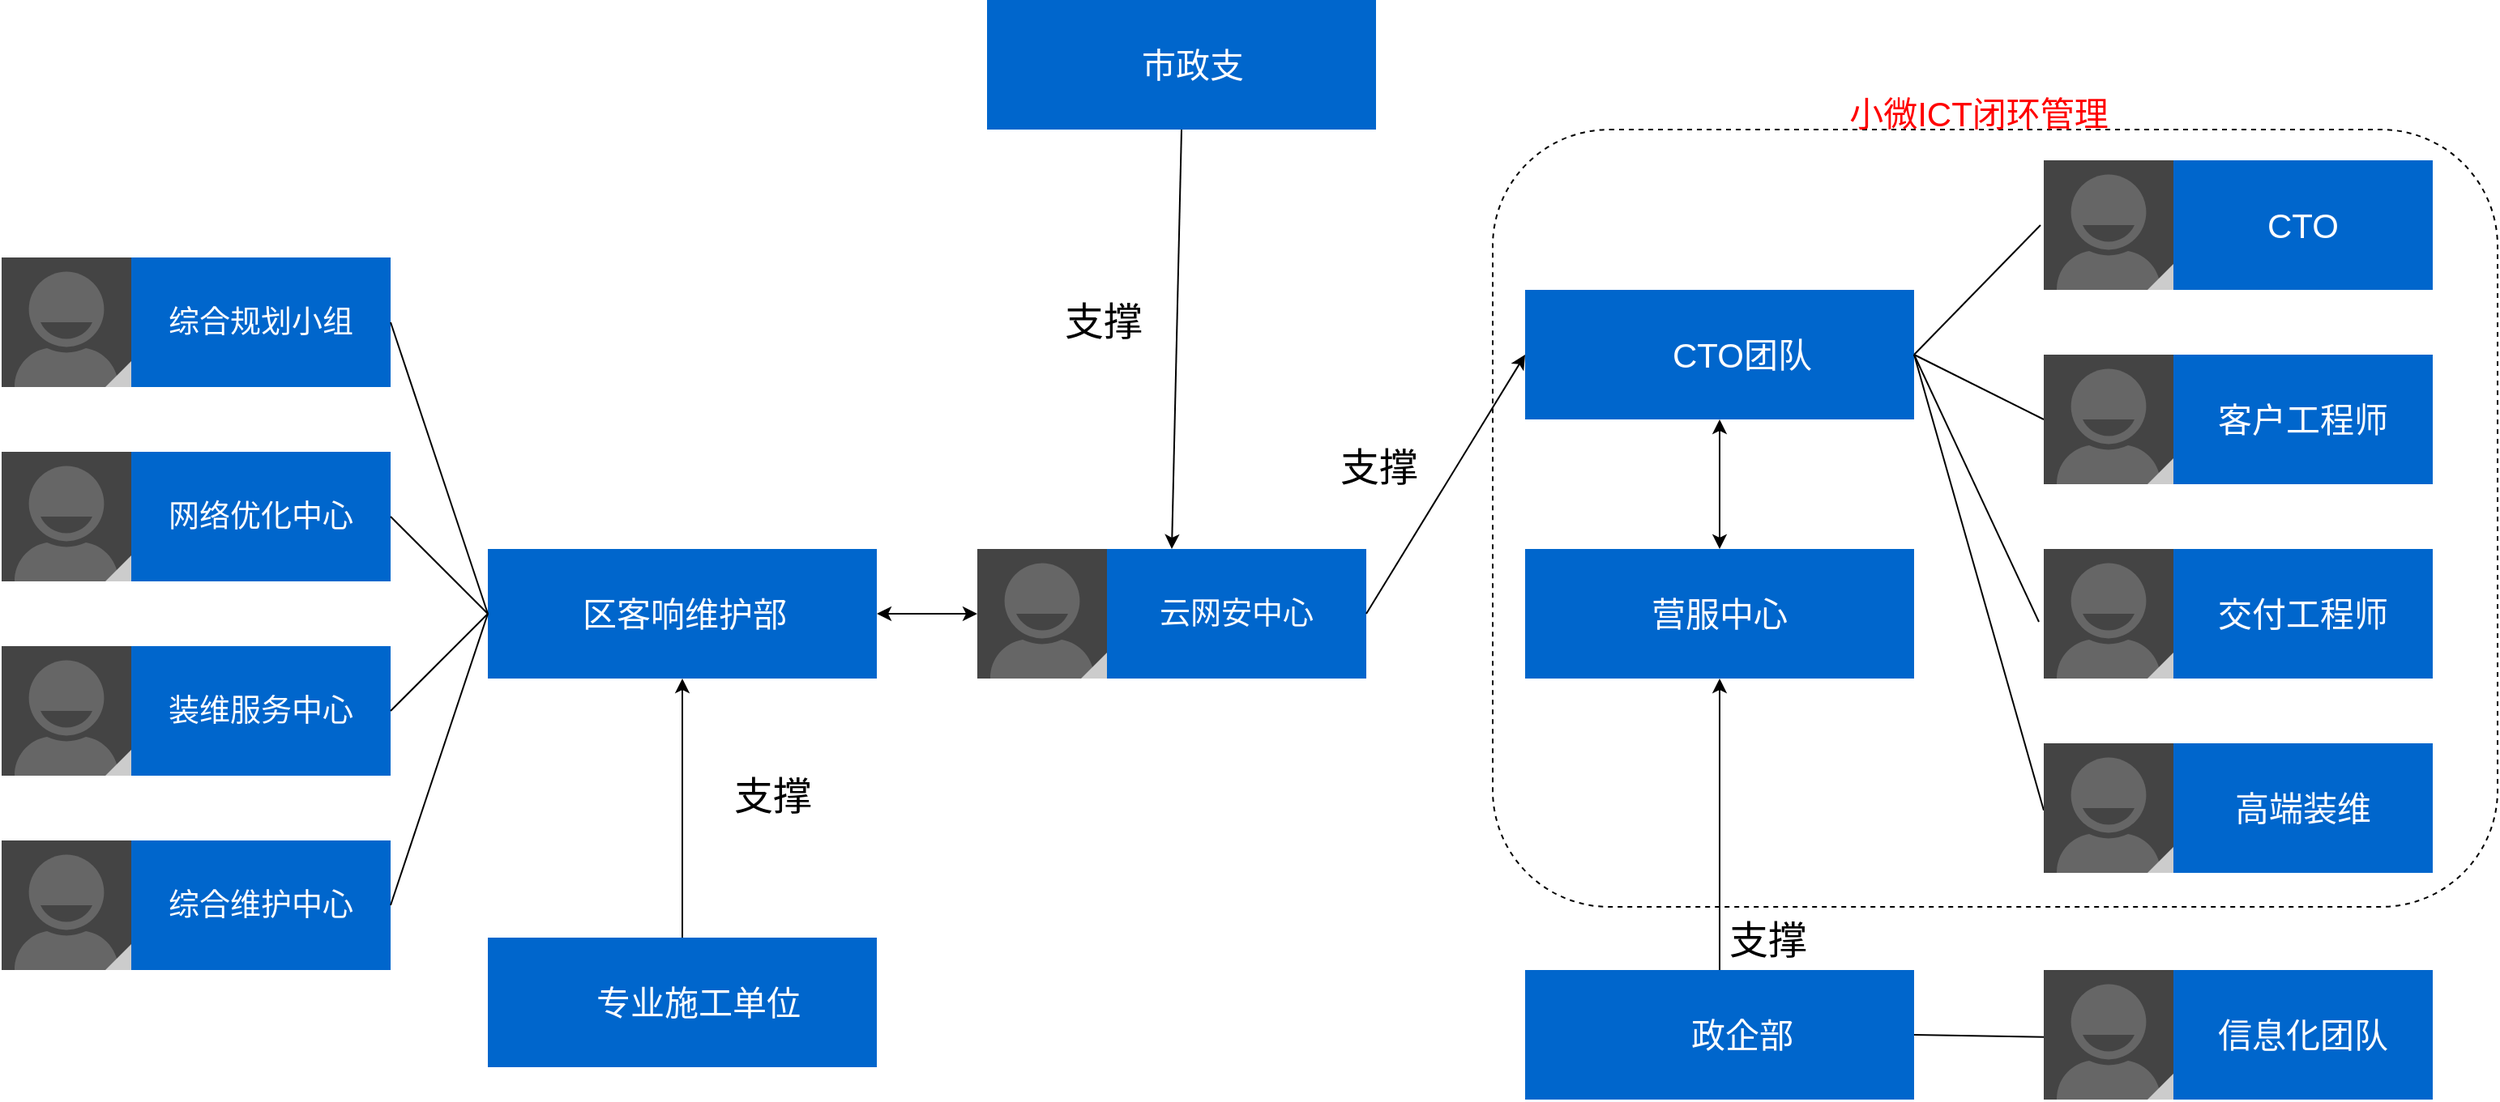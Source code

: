 <mxfile version="14.7.6" type="github">
  <diagram id="mZoeGFBJd2qPmY7S9i2l" name="第 1 页">
    <mxGraphModel dx="2413" dy="827" grid="1" gridSize="10" guides="1" tooltips="1" connect="1" arrows="1" fold="1" page="0" pageScale="1" pageWidth="827" pageHeight="1169" math="0" shadow="0">
      <root>
        <mxCell id="0" />
        <mxCell id="1" parent="0" />
        <mxCell id="cnSfAzxbxcXebwONDiKh-3" value="" style="rounded=1;whiteSpace=wrap;html=1;fillColor=none;dashed=1;" vertex="1" parent="1">
          <mxGeometry x="140" y="101" width="620" height="480" as="geometry" />
        </mxCell>
        <mxCell id="Q5Fud4AHKC7Yzbmz-aem-5" value="" style="group" parent="1" vertex="1" connectable="0">
          <mxGeometry x="-178" y="360" width="240" height="80" as="geometry" />
        </mxCell>
        <mxCell id="Q5Fud4AHKC7Yzbmz-aem-1" value="" style="verticalLabelPosition=bottom;verticalAlign=top;html=1;shadow=0;dashed=0;strokeWidth=1;shape=mxgraph.android.contact_badge_normal;" parent="Q5Fud4AHKC7Yzbmz-aem-5" vertex="1">
          <mxGeometry width="80" height="80" as="geometry" />
        </mxCell>
        <mxCell id="Q5Fud4AHKC7Yzbmz-aem-2" value="" style="verticalLabelPosition=bottom;verticalAlign=top;html=1;shadow=0;dashed=0;strokeWidth=1;strokeColor=none;shape=rect;fillColor=#0066CC;" parent="Q5Fud4AHKC7Yzbmz-aem-5" vertex="1">
          <mxGeometry x="80" width="160" height="80" as="geometry" />
        </mxCell>
        <mxCell id="Q5Fud4AHKC7Yzbmz-aem-4" value="&lt;font color=&quot;#ffffff&quot; style=&quot;font-size: 19px&quot;&gt;云网安中心&lt;/font&gt;" style="text;html=1;strokeColor=none;fillColor=none;align=center;verticalAlign=middle;whiteSpace=wrap;rounded=0;" parent="Q5Fud4AHKC7Yzbmz-aem-5" vertex="1">
          <mxGeometry x="100" y="20" width="120" height="40" as="geometry" />
        </mxCell>
        <mxCell id="Q5Fud4AHKC7Yzbmz-aem-10" value="" style="group" parent="1" vertex="1" connectable="0">
          <mxGeometry x="-172" y="21" width="240" height="80" as="geometry" />
        </mxCell>
        <mxCell id="Q5Fud4AHKC7Yzbmz-aem-8" value="" style="verticalLabelPosition=bottom;verticalAlign=top;html=1;shadow=0;dashed=0;strokeWidth=1;strokeColor=none;shape=rect;fillColor=#0066CC;" parent="Q5Fud4AHKC7Yzbmz-aem-10" vertex="1">
          <mxGeometry width="240" height="80" as="geometry" />
        </mxCell>
        <mxCell id="Q5Fud4AHKC7Yzbmz-aem-9" value="&lt;font color=&quot;#ffffff&quot; style=&quot;font-size: 21px&quot;&gt;市政支&lt;/font&gt;" style="text;html=1;strokeColor=none;fillColor=none;align=center;verticalAlign=middle;whiteSpace=wrap;rounded=0;" parent="Q5Fud4AHKC7Yzbmz-aem-10" vertex="1">
          <mxGeometry x="74" y="20" width="120" height="40" as="geometry" />
        </mxCell>
        <mxCell id="Q5Fud4AHKC7Yzbmz-aem-38" value="" style="group" parent="Q5Fud4AHKC7Yzbmz-aem-10" vertex="1" connectable="0">
          <mxGeometry width="240" height="80" as="geometry" />
        </mxCell>
        <mxCell id="Q5Fud4AHKC7Yzbmz-aem-39" value="" style="verticalLabelPosition=bottom;verticalAlign=top;html=1;shadow=0;dashed=0;strokeWidth=1;strokeColor=none;shape=rect;fillColor=#0066CC;" parent="Q5Fud4AHKC7Yzbmz-aem-38" vertex="1">
          <mxGeometry width="240" height="80" as="geometry" />
        </mxCell>
        <mxCell id="Q5Fud4AHKC7Yzbmz-aem-40" value="&lt;font color=&quot;#ffffff&quot; style=&quot;font-size: 21px&quot;&gt;市政支&lt;/font&gt;" style="text;html=1;strokeColor=none;fillColor=none;align=center;verticalAlign=middle;whiteSpace=wrap;rounded=0;" parent="Q5Fud4AHKC7Yzbmz-aem-38" vertex="1">
          <mxGeometry x="60" y="20" width="134" height="40" as="geometry" />
        </mxCell>
        <mxCell id="Q5Fud4AHKC7Yzbmz-aem-31" value="" style="group" parent="1" vertex="1" connectable="0">
          <mxGeometry x="160" y="200" width="240" height="80" as="geometry" />
        </mxCell>
        <mxCell id="Q5Fud4AHKC7Yzbmz-aem-24" value="" style="verticalLabelPosition=bottom;verticalAlign=top;html=1;shadow=0;dashed=0;strokeWidth=1;strokeColor=none;shape=rect;fillColor=#0066CC;" parent="Q5Fud4AHKC7Yzbmz-aem-31" vertex="1">
          <mxGeometry width="240" height="80" as="geometry" />
        </mxCell>
        <mxCell id="Q5Fud4AHKC7Yzbmz-aem-25" value="&lt;font color=&quot;#ffffff&quot; style=&quot;font-size: 21px&quot;&gt;CTO团队&lt;/font&gt;" style="text;html=1;strokeColor=none;fillColor=none;align=center;verticalAlign=middle;whiteSpace=wrap;rounded=0;" parent="Q5Fud4AHKC7Yzbmz-aem-31" vertex="1">
          <mxGeometry x="74" y="20" width="120" height="40" as="geometry" />
        </mxCell>
        <mxCell id="Q5Fud4AHKC7Yzbmz-aem-33" value="" style="group" parent="1" vertex="1" connectable="0">
          <mxGeometry x="160" y="620" width="240" height="80" as="geometry" />
        </mxCell>
        <mxCell id="Q5Fud4AHKC7Yzbmz-aem-20" value="" style="verticalLabelPosition=bottom;verticalAlign=top;html=1;shadow=0;dashed=0;strokeWidth=1;strokeColor=none;shape=rect;fillColor=#0066CC;" parent="Q5Fud4AHKC7Yzbmz-aem-33" vertex="1">
          <mxGeometry width="240" height="80" as="geometry" />
        </mxCell>
        <mxCell id="Q5Fud4AHKC7Yzbmz-aem-21" value="&lt;font color=&quot;#ffffff&quot; style=&quot;font-size: 21px&quot;&gt;政企部&lt;/font&gt;" style="text;html=1;strokeColor=none;fillColor=none;align=center;verticalAlign=middle;whiteSpace=wrap;rounded=0;" parent="Q5Fud4AHKC7Yzbmz-aem-33" vertex="1">
          <mxGeometry x="74" y="20" width="120" height="40" as="geometry" />
        </mxCell>
        <mxCell id="Q5Fud4AHKC7Yzbmz-aem-34" value="" style="group" parent="1" vertex="1" connectable="0">
          <mxGeometry x="-480" y="600" width="240" height="80" as="geometry" />
        </mxCell>
        <mxCell id="Q5Fud4AHKC7Yzbmz-aem-18" value="" style="verticalLabelPosition=bottom;verticalAlign=top;html=1;shadow=0;dashed=0;strokeWidth=1;strokeColor=none;shape=rect;fillColor=#0066CC;" parent="Q5Fud4AHKC7Yzbmz-aem-34" vertex="1">
          <mxGeometry width="240" height="80" as="geometry" />
        </mxCell>
        <mxCell id="Q5Fud4AHKC7Yzbmz-aem-19" value="&lt;font color=&quot;#ffffff&quot; style=&quot;font-size: 21px&quot;&gt;专业施工单位&lt;/font&gt;" style="text;html=1;strokeColor=none;fillColor=none;align=center;verticalAlign=middle;whiteSpace=wrap;rounded=0;" parent="Q5Fud4AHKC7Yzbmz-aem-34" vertex="1">
          <mxGeometry x="50" y="20" width="160" height="40" as="geometry" />
        </mxCell>
        <mxCell id="Q5Fud4AHKC7Yzbmz-aem-41" value="" style="group" parent="1" vertex="1" connectable="0">
          <mxGeometry x="-480" y="360" width="240" height="80" as="geometry" />
        </mxCell>
        <mxCell id="Q5Fud4AHKC7Yzbmz-aem-28" value="" style="verticalLabelPosition=bottom;verticalAlign=top;html=1;shadow=0;dashed=0;strokeWidth=1;strokeColor=none;shape=rect;fillColor=#0066CC;" parent="Q5Fud4AHKC7Yzbmz-aem-41" vertex="1">
          <mxGeometry width="240" height="80" as="geometry" />
        </mxCell>
        <mxCell id="Q5Fud4AHKC7Yzbmz-aem-29" value="&lt;font color=&quot;#ffffff&quot; style=&quot;font-size: 21px&quot;&gt;区客响维护部&lt;/font&gt;" style="text;html=1;strokeColor=none;fillColor=none;align=center;verticalAlign=middle;whiteSpace=wrap;rounded=0;" parent="Q5Fud4AHKC7Yzbmz-aem-41" vertex="1">
          <mxGeometry x="40" y="20" width="163" height="40" as="geometry" />
        </mxCell>
        <mxCell id="Q5Fud4AHKC7Yzbmz-aem-42" value="" style="group" parent="1" vertex="1" connectable="0">
          <mxGeometry x="160" y="360" width="240" height="80" as="geometry" />
        </mxCell>
        <mxCell id="Q5Fud4AHKC7Yzbmz-aem-12" value="" style="verticalLabelPosition=bottom;verticalAlign=top;html=1;shadow=0;dashed=0;strokeWidth=1;strokeColor=none;shape=rect;fillColor=#0066CC;" parent="Q5Fud4AHKC7Yzbmz-aem-42" vertex="1">
          <mxGeometry width="240" height="80" as="geometry" />
        </mxCell>
        <mxCell id="Q5Fud4AHKC7Yzbmz-aem-13" value="&lt;font color=&quot;#ffffff&quot; style=&quot;font-size: 21px&quot;&gt;营服中心&lt;/font&gt;" style="text;html=1;strokeColor=none;fillColor=none;align=center;verticalAlign=middle;whiteSpace=wrap;rounded=0;" parent="Q5Fud4AHKC7Yzbmz-aem-42" vertex="1">
          <mxGeometry x="60" y="20" width="120" height="40" as="geometry" />
        </mxCell>
        <mxCell id="Q5Fud4AHKC7Yzbmz-aem-45" value="" style="group" parent="1" vertex="1" connectable="0">
          <mxGeometry x="-780" y="180" width="240" height="80" as="geometry" />
        </mxCell>
        <mxCell id="Q5Fud4AHKC7Yzbmz-aem-46" value="" style="verticalLabelPosition=bottom;verticalAlign=top;html=1;shadow=0;dashed=0;strokeWidth=1;shape=mxgraph.android.contact_badge_normal;" parent="Q5Fud4AHKC7Yzbmz-aem-45" vertex="1">
          <mxGeometry width="80" height="80" as="geometry" />
        </mxCell>
        <mxCell id="Q5Fud4AHKC7Yzbmz-aem-47" value="" style="verticalLabelPosition=bottom;verticalAlign=top;html=1;shadow=0;dashed=0;strokeWidth=1;strokeColor=none;shape=rect;fillColor=#0066CC;" parent="Q5Fud4AHKC7Yzbmz-aem-45" vertex="1">
          <mxGeometry x="80" width="160" height="80" as="geometry" />
        </mxCell>
        <mxCell id="Q5Fud4AHKC7Yzbmz-aem-48" value="&lt;font color=&quot;#ffffff&quot; style=&quot;font-size: 19px&quot;&gt;综合规划小组&lt;/font&gt;" style="text;html=1;strokeColor=none;fillColor=none;align=center;verticalAlign=middle;whiteSpace=wrap;rounded=0;fontSize=19;" parent="Q5Fud4AHKC7Yzbmz-aem-45" vertex="1">
          <mxGeometry x="100" y="20" width="120" height="40" as="geometry" />
        </mxCell>
        <mxCell id="Q5Fud4AHKC7Yzbmz-aem-49" value="" style="group" parent="1" vertex="1" connectable="0">
          <mxGeometry x="-780" y="300" width="240" height="80" as="geometry" />
        </mxCell>
        <mxCell id="Q5Fud4AHKC7Yzbmz-aem-50" value="" style="verticalLabelPosition=bottom;verticalAlign=top;html=1;shadow=0;dashed=0;strokeWidth=1;shape=mxgraph.android.contact_badge_normal;" parent="Q5Fud4AHKC7Yzbmz-aem-49" vertex="1">
          <mxGeometry width="80" height="80" as="geometry" />
        </mxCell>
        <mxCell id="Q5Fud4AHKC7Yzbmz-aem-51" value="" style="verticalLabelPosition=bottom;verticalAlign=top;html=1;shadow=0;dashed=0;strokeWidth=1;strokeColor=none;shape=rect;fillColor=#0066CC;" parent="Q5Fud4AHKC7Yzbmz-aem-49" vertex="1">
          <mxGeometry x="80" width="160" height="80" as="geometry" />
        </mxCell>
        <mxCell id="Q5Fud4AHKC7Yzbmz-aem-52" value="&lt;font color=&quot;#ffffff&quot; style=&quot;font-size: 19px&quot;&gt;网络优化中心&lt;/font&gt;" style="text;html=1;strokeColor=none;fillColor=none;align=center;verticalAlign=middle;whiteSpace=wrap;rounded=0;" parent="Q5Fud4AHKC7Yzbmz-aem-49" vertex="1">
          <mxGeometry x="100" y="20" width="120" height="40" as="geometry" />
        </mxCell>
        <mxCell id="Q5Fud4AHKC7Yzbmz-aem-53" value="" style="group" parent="1" vertex="1" connectable="0">
          <mxGeometry x="-780" y="420" width="240" height="80" as="geometry" />
        </mxCell>
        <mxCell id="Q5Fud4AHKC7Yzbmz-aem-54" value="" style="verticalLabelPosition=bottom;verticalAlign=top;html=1;shadow=0;dashed=0;strokeWidth=1;shape=mxgraph.android.contact_badge_normal;" parent="Q5Fud4AHKC7Yzbmz-aem-53" vertex="1">
          <mxGeometry width="80" height="80" as="geometry" />
        </mxCell>
        <mxCell id="Q5Fud4AHKC7Yzbmz-aem-55" value="" style="verticalLabelPosition=bottom;verticalAlign=top;html=1;shadow=0;dashed=0;strokeWidth=1;strokeColor=none;shape=rect;fillColor=#0066CC;" parent="Q5Fud4AHKC7Yzbmz-aem-53" vertex="1">
          <mxGeometry x="80" width="160" height="80" as="geometry" />
        </mxCell>
        <mxCell id="Q5Fud4AHKC7Yzbmz-aem-56" value="&lt;font color=&quot;#ffffff&quot; style=&quot;font-size: 19px&quot;&gt;装维服务中心&lt;/font&gt;" style="text;html=1;strokeColor=none;fillColor=none;align=center;verticalAlign=middle;whiteSpace=wrap;rounded=0;" parent="Q5Fud4AHKC7Yzbmz-aem-53" vertex="1">
          <mxGeometry x="100" y="20" width="120" height="40" as="geometry" />
        </mxCell>
        <mxCell id="Q5Fud4AHKC7Yzbmz-aem-57" value="" style="group" parent="1" vertex="1" connectable="0">
          <mxGeometry x="-780" y="540" width="240" height="80" as="geometry" />
        </mxCell>
        <mxCell id="Q5Fud4AHKC7Yzbmz-aem-58" value="" style="verticalLabelPosition=bottom;verticalAlign=top;html=1;shadow=0;dashed=0;strokeWidth=1;shape=mxgraph.android.contact_badge_normal;" parent="Q5Fud4AHKC7Yzbmz-aem-57" vertex="1">
          <mxGeometry width="80" height="80" as="geometry" />
        </mxCell>
        <mxCell id="Q5Fud4AHKC7Yzbmz-aem-59" value="" style="verticalLabelPosition=bottom;verticalAlign=top;html=1;shadow=0;dashed=0;strokeWidth=1;strokeColor=none;shape=rect;fillColor=#0066CC;" parent="Q5Fud4AHKC7Yzbmz-aem-57" vertex="1">
          <mxGeometry x="80" width="160" height="80" as="geometry" />
        </mxCell>
        <mxCell id="Q5Fud4AHKC7Yzbmz-aem-60" value="&lt;font color=&quot;#ffffff&quot; style=&quot;font-size: 19px&quot;&gt;综合维护中心&lt;/font&gt;" style="text;html=1;strokeColor=none;fillColor=none;align=center;verticalAlign=middle;whiteSpace=wrap;rounded=0;" parent="Q5Fud4AHKC7Yzbmz-aem-57" vertex="1">
          <mxGeometry x="100" y="20" width="120" height="40" as="geometry" />
        </mxCell>
        <mxCell id="Q5Fud4AHKC7Yzbmz-aem-61" value="" style="group" parent="1" vertex="1" connectable="0">
          <mxGeometry x="480" y="620" width="240" height="80" as="geometry" />
        </mxCell>
        <mxCell id="Q5Fud4AHKC7Yzbmz-aem-62" value="" style="verticalLabelPosition=bottom;verticalAlign=top;html=1;shadow=0;dashed=0;strokeWidth=1;shape=mxgraph.android.contact_badge_normal;" parent="Q5Fud4AHKC7Yzbmz-aem-61" vertex="1">
          <mxGeometry width="80" height="80" as="geometry" />
        </mxCell>
        <mxCell id="Q5Fud4AHKC7Yzbmz-aem-63" value="" style="verticalLabelPosition=bottom;verticalAlign=top;html=1;shadow=0;dashed=0;strokeWidth=1;strokeColor=none;shape=rect;fillColor=#0066CC;" parent="Q5Fud4AHKC7Yzbmz-aem-61" vertex="1">
          <mxGeometry x="80" width="160" height="80" as="geometry" />
        </mxCell>
        <mxCell id="Q5Fud4AHKC7Yzbmz-aem-64" value="&lt;font color=&quot;#ffffff&quot; style=&quot;font-size: 21px&quot;&gt;信息化团队&lt;/font&gt;" style="text;html=1;strokeColor=none;fillColor=none;align=center;verticalAlign=middle;whiteSpace=wrap;rounded=0;" parent="Q5Fud4AHKC7Yzbmz-aem-61" vertex="1">
          <mxGeometry x="100" y="20" width="120" height="40" as="geometry" />
        </mxCell>
        <mxCell id="Q5Fud4AHKC7Yzbmz-aem-71" value="" style="endArrow=none;html=1;exitX=1;exitY=0.5;exitDx=0;exitDy=0;entryX=0;entryY=0.517;entryDx=0;entryDy=0;entryPerimeter=0;" parent="1" source="Q5Fud4AHKC7Yzbmz-aem-24" target="Q5Fud4AHKC7Yzbmz-aem-98" edge="1">
          <mxGeometry width="50" height="50" relative="1" as="geometry">
            <mxPoint x="-150" y="270" as="sourcePoint" />
            <mxPoint x="490" y="530" as="targetPoint" />
          </mxGeometry>
        </mxCell>
        <mxCell id="Q5Fud4AHKC7Yzbmz-aem-72" value="" style="endArrow=none;html=1;exitX=1;exitY=0.5;exitDx=0;exitDy=0;" parent="1" source="Q5Fud4AHKC7Yzbmz-aem-24" edge="1">
          <mxGeometry width="50" height="50" relative="1" as="geometry">
            <mxPoint x="-140" y="280" as="sourcePoint" />
            <mxPoint x="480" y="280" as="targetPoint" />
          </mxGeometry>
        </mxCell>
        <mxCell id="Q5Fud4AHKC7Yzbmz-aem-73" value="" style="endArrow=none;html=1;exitX=1;exitY=0.5;exitDx=0;exitDy=0;" parent="1" source="Q5Fud4AHKC7Yzbmz-aem-24" edge="1">
          <mxGeometry width="50" height="50" relative="1" as="geometry">
            <mxPoint x="320" y="170" as="sourcePoint" />
            <mxPoint x="478" y="160" as="targetPoint" />
          </mxGeometry>
        </mxCell>
        <mxCell id="Q5Fud4AHKC7Yzbmz-aem-74" value="" style="endArrow=none;html=1;entryX=0;entryY=0.517;entryDx=0;entryDy=0;entryPerimeter=0;exitX=1;exitY=0.5;exitDx=0;exitDy=0;" parent="1" source="Q5Fud4AHKC7Yzbmz-aem-20" target="Q5Fud4AHKC7Yzbmz-aem-62" edge="1">
          <mxGeometry width="50" height="50" relative="1" as="geometry">
            <mxPoint x="-120" y="320" as="sourcePoint" />
            <mxPoint x="-70" y="270" as="targetPoint" />
          </mxGeometry>
        </mxCell>
        <mxCell id="Q5Fud4AHKC7Yzbmz-aem-76" value="" style="endArrow=none;html=1;entryX=1;entryY=0.5;entryDx=0;entryDy=0;exitX=0;exitY=0.5;exitDx=0;exitDy=0;" parent="1" source="Q5Fud4AHKC7Yzbmz-aem-28" target="Q5Fud4AHKC7Yzbmz-aem-59" edge="1">
          <mxGeometry width="50" height="50" relative="1" as="geometry">
            <mxPoint x="-324" y="313" as="sourcePoint" />
            <mxPoint x="-274" y="263" as="targetPoint" />
          </mxGeometry>
        </mxCell>
        <mxCell id="Q5Fud4AHKC7Yzbmz-aem-77" value="" style="endArrow=none;html=1;entryX=1;entryY=0.5;entryDx=0;entryDy=0;exitX=0;exitY=0.5;exitDx=0;exitDy=0;" parent="1" source="Q5Fud4AHKC7Yzbmz-aem-28" target="Q5Fud4AHKC7Yzbmz-aem-55" edge="1">
          <mxGeometry width="50" height="50" relative="1" as="geometry">
            <mxPoint x="-314" y="323" as="sourcePoint" />
            <mxPoint x="-264" y="273" as="targetPoint" />
          </mxGeometry>
        </mxCell>
        <mxCell id="Q5Fud4AHKC7Yzbmz-aem-78" value="" style="endArrow=none;html=1;entryX=1;entryY=0.5;entryDx=0;entryDy=0;exitX=0;exitY=0.5;exitDx=0;exitDy=0;" parent="1" source="Q5Fud4AHKC7Yzbmz-aem-28" target="Q5Fud4AHKC7Yzbmz-aem-51" edge="1">
          <mxGeometry width="50" height="50" relative="1" as="geometry">
            <mxPoint x="-304" y="333" as="sourcePoint" />
            <mxPoint x="-254" y="283" as="targetPoint" />
          </mxGeometry>
        </mxCell>
        <mxCell id="Q5Fud4AHKC7Yzbmz-aem-79" value="" style="endArrow=none;html=1;entryX=1;entryY=0.5;entryDx=0;entryDy=0;exitX=0;exitY=0.5;exitDx=0;exitDy=0;" parent="1" source="Q5Fud4AHKC7Yzbmz-aem-28" target="Q5Fud4AHKC7Yzbmz-aem-47" edge="1">
          <mxGeometry width="50" height="50" relative="1" as="geometry">
            <mxPoint x="-294" y="343" as="sourcePoint" />
            <mxPoint x="-244" y="293" as="targetPoint" />
          </mxGeometry>
        </mxCell>
        <mxCell id="Q5Fud4AHKC7Yzbmz-aem-81" value="" style="endArrow=classic;html=1;exitX=0.5;exitY=1;exitDx=0;exitDy=0;entryX=0.25;entryY=0;entryDx=0;entryDy=0;" parent="1" source="Q5Fud4AHKC7Yzbmz-aem-39" target="Q5Fud4AHKC7Yzbmz-aem-2" edge="1">
          <mxGeometry width="50" height="50" relative="1" as="geometry">
            <mxPoint x="-260" y="80" as="sourcePoint" />
            <mxPoint x="-210" y="30" as="targetPoint" />
          </mxGeometry>
        </mxCell>
        <mxCell id="Q5Fud4AHKC7Yzbmz-aem-82" value="" style="endArrow=classic;html=1;entryX=0;entryY=0.5;entryDx=0;entryDy=0;exitX=1;exitY=0.5;exitDx=0;exitDy=0;" parent="1" target="Q5Fud4AHKC7Yzbmz-aem-24" edge="1" source="Q5Fud4AHKC7Yzbmz-aem-2">
          <mxGeometry width="50" height="50" relative="1" as="geometry">
            <mxPoint x="-120" y="360" as="sourcePoint" />
            <mxPoint x="-200" y="40" as="targetPoint" />
          </mxGeometry>
        </mxCell>
        <mxCell id="Q5Fud4AHKC7Yzbmz-aem-83" value="" style="endArrow=classic;html=1;entryX=0.5;entryY=1;entryDx=0;entryDy=0;exitX=0.5;exitY=0;exitDx=0;exitDy=0;" parent="1" source="Q5Fud4AHKC7Yzbmz-aem-20" target="Q5Fud4AHKC7Yzbmz-aem-12" edge="1">
          <mxGeometry width="50" height="50" relative="1" as="geometry">
            <mxPoint x="-240" y="100" as="sourcePoint" />
            <mxPoint x="-190" y="50" as="targetPoint" />
          </mxGeometry>
        </mxCell>
        <mxCell id="Q5Fud4AHKC7Yzbmz-aem-84" value="" style="endArrow=classic;html=1;entryX=0.5;entryY=1;entryDx=0;entryDy=0;exitX=0.5;exitY=0;exitDx=0;exitDy=0;" parent="1" source="Q5Fud4AHKC7Yzbmz-aem-18" target="Q5Fud4AHKC7Yzbmz-aem-28" edge="1">
          <mxGeometry width="50" height="50" relative="1" as="geometry">
            <mxPoint x="-454" y="103" as="sourcePoint" />
            <mxPoint x="-404" y="53" as="targetPoint" />
          </mxGeometry>
        </mxCell>
        <mxCell id="Q5Fud4AHKC7Yzbmz-aem-85" value="" style="group" parent="1" vertex="1" connectable="0">
          <mxGeometry x="480" y="120" width="240" height="80" as="geometry" />
        </mxCell>
        <mxCell id="Q5Fud4AHKC7Yzbmz-aem-86" value="" style="verticalLabelPosition=bottom;verticalAlign=top;html=1;shadow=0;dashed=0;strokeWidth=1;shape=mxgraph.android.contact_badge_normal;" parent="Q5Fud4AHKC7Yzbmz-aem-85" vertex="1">
          <mxGeometry width="80" height="80" as="geometry" />
        </mxCell>
        <mxCell id="Q5Fud4AHKC7Yzbmz-aem-87" value="" style="verticalLabelPosition=bottom;verticalAlign=top;html=1;shadow=0;dashed=0;strokeWidth=1;strokeColor=none;shape=rect;fillColor=#0066CC;" parent="Q5Fud4AHKC7Yzbmz-aem-85" vertex="1">
          <mxGeometry x="80" width="160" height="80" as="geometry" />
        </mxCell>
        <mxCell id="Q5Fud4AHKC7Yzbmz-aem-88" value="&lt;font color=&quot;#ffffff&quot; style=&quot;font-size: 21px&quot;&gt;CTO&lt;/font&gt;" style="text;html=1;strokeColor=none;fillColor=none;align=center;verticalAlign=middle;whiteSpace=wrap;rounded=0;" parent="Q5Fud4AHKC7Yzbmz-aem-85" vertex="1">
          <mxGeometry x="100" y="20" width="120" height="40" as="geometry" />
        </mxCell>
        <mxCell id="Q5Fud4AHKC7Yzbmz-aem-89" value="" style="group" parent="1" vertex="1" connectable="0">
          <mxGeometry x="480" y="240" width="240" height="80" as="geometry" />
        </mxCell>
        <mxCell id="Q5Fud4AHKC7Yzbmz-aem-90" value="" style="verticalLabelPosition=bottom;verticalAlign=top;html=1;shadow=0;dashed=0;strokeWidth=1;shape=mxgraph.android.contact_badge_normal;" parent="Q5Fud4AHKC7Yzbmz-aem-89" vertex="1">
          <mxGeometry width="80" height="80" as="geometry" />
        </mxCell>
        <mxCell id="Q5Fud4AHKC7Yzbmz-aem-91" value="" style="verticalLabelPosition=bottom;verticalAlign=top;html=1;shadow=0;dashed=0;strokeWidth=1;strokeColor=none;shape=rect;fillColor=#0066CC;" parent="Q5Fud4AHKC7Yzbmz-aem-89" vertex="1">
          <mxGeometry x="80" width="160" height="80" as="geometry" />
        </mxCell>
        <mxCell id="Q5Fud4AHKC7Yzbmz-aem-92" value="&lt;font color=&quot;#ffffff&quot; style=&quot;font-size: 21px&quot;&gt;客户工程师&lt;/font&gt;" style="text;html=1;strokeColor=none;fillColor=none;align=center;verticalAlign=middle;whiteSpace=wrap;rounded=0;" parent="Q5Fud4AHKC7Yzbmz-aem-89" vertex="1">
          <mxGeometry x="100" y="20" width="120" height="40" as="geometry" />
        </mxCell>
        <mxCell id="Q5Fud4AHKC7Yzbmz-aem-93" value="" style="group" parent="1" vertex="1" connectable="0">
          <mxGeometry x="480" y="360" width="240" height="80" as="geometry" />
        </mxCell>
        <mxCell id="Q5Fud4AHKC7Yzbmz-aem-94" value="" style="verticalLabelPosition=bottom;verticalAlign=top;html=1;shadow=0;dashed=0;strokeWidth=1;shape=mxgraph.android.contact_badge_normal;" parent="Q5Fud4AHKC7Yzbmz-aem-93" vertex="1">
          <mxGeometry width="80" height="80" as="geometry" />
        </mxCell>
        <mxCell id="Q5Fud4AHKC7Yzbmz-aem-95" value="" style="verticalLabelPosition=bottom;verticalAlign=top;html=1;shadow=0;dashed=0;strokeWidth=1;strokeColor=none;shape=rect;fillColor=#0066CC;" parent="Q5Fud4AHKC7Yzbmz-aem-93" vertex="1">
          <mxGeometry x="80" width="160" height="80" as="geometry" />
        </mxCell>
        <mxCell id="Q5Fud4AHKC7Yzbmz-aem-96" value="&lt;font color=&quot;#ffffff&quot; style=&quot;font-size: 21px&quot;&gt;交付工程师&lt;/font&gt;" style="text;html=1;strokeColor=none;fillColor=none;align=center;verticalAlign=middle;whiteSpace=wrap;rounded=0;" parent="Q5Fud4AHKC7Yzbmz-aem-93" vertex="1">
          <mxGeometry x="100" y="20" width="120" height="40" as="geometry" />
        </mxCell>
        <mxCell id="Q5Fud4AHKC7Yzbmz-aem-97" value="" style="group" parent="1" vertex="1" connectable="0">
          <mxGeometry x="480" y="480" width="240" height="80" as="geometry" />
        </mxCell>
        <mxCell id="Q5Fud4AHKC7Yzbmz-aem-98" value="" style="verticalLabelPosition=bottom;verticalAlign=top;html=1;shadow=0;dashed=0;strokeWidth=1;shape=mxgraph.android.contact_badge_normal;" parent="Q5Fud4AHKC7Yzbmz-aem-97" vertex="1">
          <mxGeometry width="80" height="80" as="geometry" />
        </mxCell>
        <mxCell id="Q5Fud4AHKC7Yzbmz-aem-99" value="" style="verticalLabelPosition=bottom;verticalAlign=top;html=1;shadow=0;dashed=0;strokeWidth=1;strokeColor=none;shape=rect;fillColor=#0066CC;" parent="Q5Fud4AHKC7Yzbmz-aem-97" vertex="1">
          <mxGeometry x="80" width="160" height="80" as="geometry" />
        </mxCell>
        <mxCell id="Q5Fud4AHKC7Yzbmz-aem-100" value="&lt;font color=&quot;#ffffff&quot; style=&quot;font-size: 21px&quot;&gt;高端装维&lt;/font&gt;" style="text;html=1;strokeColor=none;fillColor=none;align=center;verticalAlign=middle;whiteSpace=wrap;rounded=0;" parent="Q5Fud4AHKC7Yzbmz-aem-97" vertex="1">
          <mxGeometry x="100" y="20" width="120" height="40" as="geometry" />
        </mxCell>
        <mxCell id="Q5Fud4AHKC7Yzbmz-aem-101" value="" style="endArrow=none;html=1;exitX=1;exitY=0.5;exitDx=0;exitDy=0;" parent="1" source="Q5Fud4AHKC7Yzbmz-aem-24" edge="1">
          <mxGeometry width="50" height="50" relative="1" as="geometry">
            <mxPoint x="-140" y="280" as="sourcePoint" />
            <mxPoint x="477" y="405" as="targetPoint" />
          </mxGeometry>
        </mxCell>
        <mxCell id="Q5Fud4AHKC7Yzbmz-aem-104" value="&lt;font style=&quot;font-size: 24px&quot;&gt;支撑&lt;/font&gt;" style="text;html=1;strokeColor=none;fillColor=none;align=center;verticalAlign=middle;whiteSpace=wrap;rounded=0;" parent="1" vertex="1">
          <mxGeometry x="40" y="300" width="60" height="20" as="geometry" />
        </mxCell>
        <mxCell id="Q5Fud4AHKC7Yzbmz-aem-105" value="&lt;font style=&quot;font-size: 24px&quot;&gt;支撑&lt;/font&gt;" style="text;html=1;strokeColor=none;fillColor=none;align=center;verticalAlign=middle;whiteSpace=wrap;rounded=0;" parent="1" vertex="1">
          <mxGeometry x="-334" y="503" width="60" height="20" as="geometry" />
        </mxCell>
        <mxCell id="Q5Fud4AHKC7Yzbmz-aem-107" value="&lt;font style=&quot;font-size: 24px&quot;&gt;支撑&lt;/font&gt;" style="text;html=1;strokeColor=none;fillColor=none;align=center;verticalAlign=middle;whiteSpace=wrap;rounded=0;" parent="1" vertex="1">
          <mxGeometry x="-130" y="210" width="60" height="20" as="geometry" />
        </mxCell>
        <mxCell id="Q5Fud4AHKC7Yzbmz-aem-114" value="" style="endArrow=classic;startArrow=classic;html=1;exitX=1;exitY=0.5;exitDx=0;exitDy=0;" parent="1" source="Q5Fud4AHKC7Yzbmz-aem-28" edge="1">
          <mxGeometry width="50" height="50" relative="1" as="geometry">
            <mxPoint x="-190" y="150" as="sourcePoint" />
            <mxPoint x="-178" y="400" as="targetPoint" />
          </mxGeometry>
        </mxCell>
        <mxCell id="Q5Fud4AHKC7Yzbmz-aem-115" value="&lt;font style=&quot;font-size: 24px&quot;&gt;支撑&lt;/font&gt;" style="text;html=1;strokeColor=none;fillColor=none;align=center;verticalAlign=middle;whiteSpace=wrap;rounded=0;" parent="1" vertex="1">
          <mxGeometry x="280" y="592" width="60" height="20" as="geometry" />
        </mxCell>
        <mxCell id="Q5Fud4AHKC7Yzbmz-aem-116" value="" style="endArrow=classic;startArrow=classic;html=1;entryX=0.5;entryY=1;entryDx=0;entryDy=0;exitX=0.5;exitY=0;exitDx=0;exitDy=0;" parent="1" source="Q5Fud4AHKC7Yzbmz-aem-12" target="Q5Fud4AHKC7Yzbmz-aem-24" edge="1">
          <mxGeometry width="50" height="50" relative="1" as="geometry">
            <mxPoint x="10" y="410" as="sourcePoint" />
            <mxPoint x="170" y="410" as="targetPoint" />
          </mxGeometry>
        </mxCell>
        <mxCell id="cnSfAzxbxcXebwONDiKh-5" value="&lt;font style=&quot;font-size: 21px&quot; color=&quot;#ff0000&quot;&gt;小微ICT闭环管理&lt;/font&gt;" style="text;html=1;strokeColor=none;fillColor=none;align=center;verticalAlign=middle;whiteSpace=wrap;rounded=0;" vertex="1" parent="1">
          <mxGeometry x="350" y="81" width="180" height="20" as="geometry" />
        </mxCell>
      </root>
    </mxGraphModel>
  </diagram>
</mxfile>
